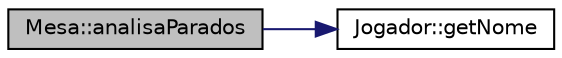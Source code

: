 digraph "Mesa::analisaParados"
{
  edge [fontname="Helvetica",fontsize="10",labelfontname="Helvetica",labelfontsize="10"];
  node [fontname="Helvetica",fontsize="10",shape=record];
  rankdir="LR";
  Node1 [label="Mesa::analisaParados",height=0.2,width=0.4,color="black", fillcolor="grey75", style="filled", fontcolor="black"];
  Node1 -> Node2 [color="midnightblue",fontsize="10",style="solid",fontname="Helvetica"];
  Node2 [label="Jogador::getNome",height=0.2,width=0.4,color="black", fillcolor="white", style="filled",URL="$class_jogador.html#ad99c974eb0be82064fbca936adc246d9",tooltip="Pega valor da variável Nome. "];
}
